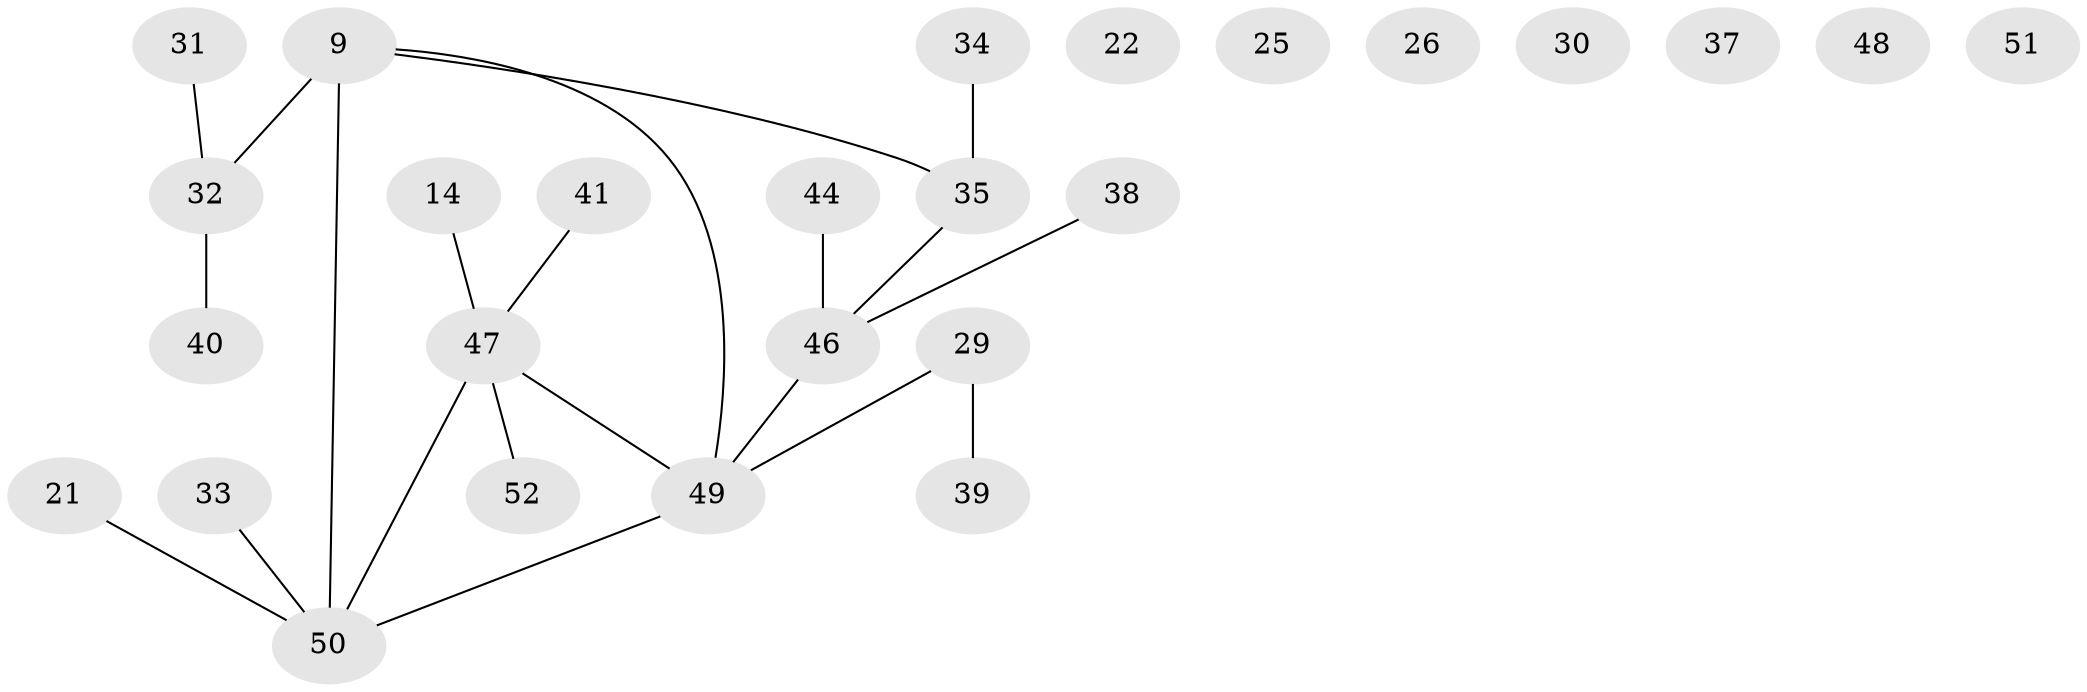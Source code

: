 // original degree distribution, {2: 0.28846153846153844, 3: 0.11538461538461539, 1: 0.3269230769230769, 4: 0.1346153846153846, 6: 0.019230769230769232, 5: 0.019230769230769232, 0: 0.09615384615384616}
// Generated by graph-tools (version 1.1) at 2025/38/03/09/25 04:38:49]
// undirected, 26 vertices, 21 edges
graph export_dot {
graph [start="1"]
  node [color=gray90,style=filled];
  9 [super="+2+8"];
  14;
  21;
  22;
  25;
  26 [super="+19"];
  29;
  30;
  31;
  32 [super="+11"];
  33 [super="+23"];
  34 [super="+18"];
  35 [super="+17+27"];
  37;
  38;
  39;
  40 [super="+13"];
  41 [super="+1"];
  44;
  46 [super="+20"];
  47 [super="+42"];
  48 [super="+6"];
  49 [super="+24+45"];
  50 [super="+7+16"];
  51;
  52;
  9 -- 49;
  9 -- 32;
  9 -- 35 [weight=2];
  9 -- 50 [weight=3];
  14 -- 47;
  21 -- 50;
  29 -- 39;
  29 -- 49;
  31 -- 32;
  32 -- 40 [weight=2];
  33 -- 50;
  34 -- 35;
  35 -- 46;
  38 -- 46;
  41 -- 47;
  44 -- 46;
  46 -- 49;
  47 -- 50 [weight=2];
  47 -- 49;
  47 -- 52;
  49 -- 50;
}
